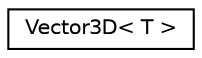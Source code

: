 digraph "Graphe hiérarchique des classes"
{
 // INTERACTIVE_SVG=YES
 // LATEX_PDF_SIZE
  edge [fontname="Helvetica",fontsize="10",labelfontname="Helvetica",labelfontsize="10"];
  node [fontname="Helvetica",fontsize="10",shape=record];
  rankdir="LR";
  Node0 [label="Vector3D\< T \>",height=0.2,width=0.4,color="black", fillcolor="white", style="filled",URL="$classVector3D.xhtml",tooltip="Une structure template qui contient x, y, z et qui permet de les additionner facilement."];
}
